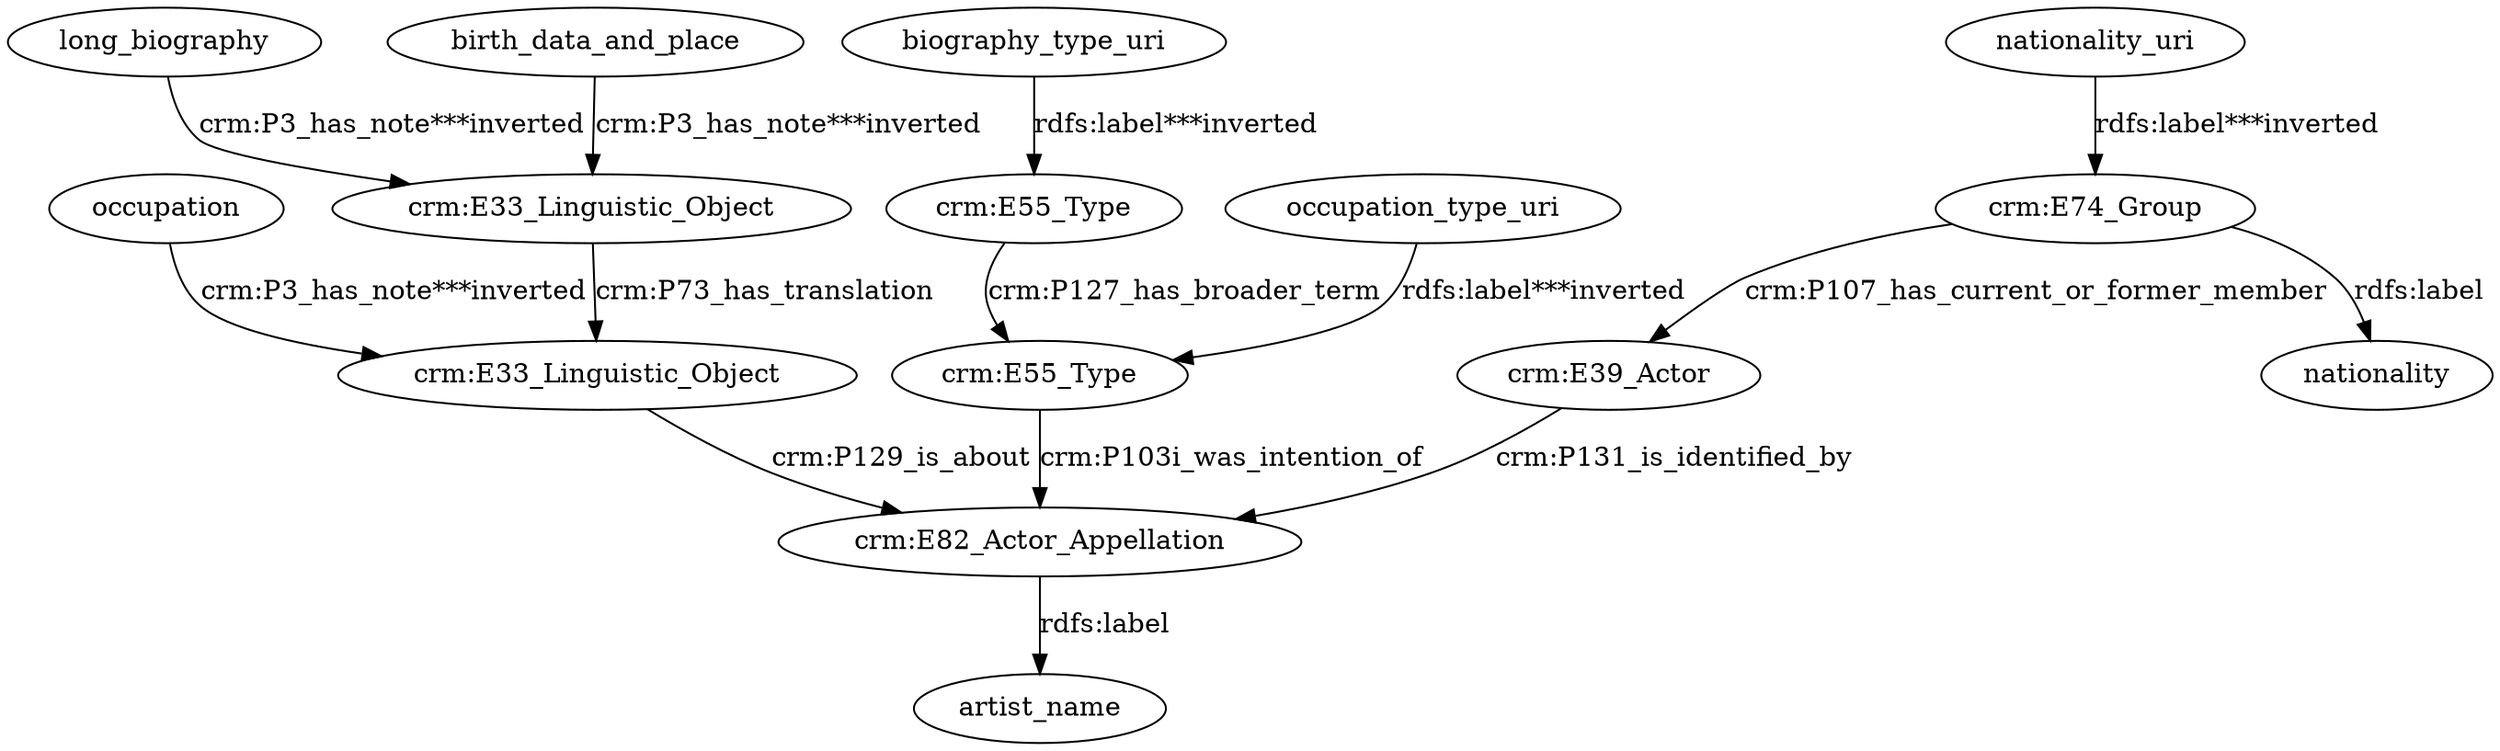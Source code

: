 digraph {
  biography_type_uri [type=attribute_name,label=biography_type_uri]
  "crm:E55_Type1" [type=class_uri,label="crm:E55_Type"]
  birth_data_and_place [type=attribute_name,label=birth_data_and_place]
  "crm:E33_Linguistic_Object1" [type=class_uri,label="crm:E33_Linguistic_Object"]
  "crm:E33_Linguistic_Object2" [type=class_uri,label="crm:E33_Linguistic_Object"]
  "crm:E82_Actor_Appellation1" [type=class_uri,label="crm:E82_Actor_Appellation"]
  "crm:E39_Actor" [type=class_uri,label="crm:E39_Actor"]
  "crm:E55_Type2" [type=class_uri,label="crm:E55_Type"]
  "crm:E74_Group1" [type=class_uri,label="crm:E74_Group"]
  nationality [type=attribute_name,label=nationality]
  artist_name [type=attribute_name,label=artist_name]
  long_biography [type=attribute_name,label=long_biography]
  nationality_uri [type=attribute_name,label=nationality_uri]
  occupation [type=attribute_name,label=occupation]
  occupation_type_uri [type=attribute_name,label=occupation_type_uri]
  biography_type_uri -> "crm:E55_Type1" [type=st_property_uri,label="rdfs:label***inverted",weight=1]
  birth_data_and_place -> "crm:E33_Linguistic_Object1" [type=st_property_uri,label="crm:P3_has_note***inverted",weight=1]
  "crm:E33_Linguistic_Object1" -> "crm:E33_Linguistic_Object2" [label="crm:P73_has_translation",type=direct_property_uri,weight=1]
  "crm:E33_Linguistic_Object2" -> "crm:E82_Actor_Appellation1" [label="crm:P129_is_about",type=inherited,weight=4]
  "crm:E39_Actor" -> "crm:E82_Actor_Appellation1" [label="crm:P131_is_identified_by",type=direct_property_uri,weight=1]
  "crm:E55_Type1" -> "crm:E55_Type2" [label="crm:P127_has_broader_term",type=direct_property_uri,weight=1]
  "crm:E55_Type2" -> "crm:E82_Actor_Appellation1" [label="crm:P103i_was_intention_of",type=inherited,weight=4]
  "crm:E74_Group1" -> "crm:E39_Actor" [label="crm:P107_has_current_or_former_member",type=direct_property_uri,weight=1]
  "crm:E74_Group1" -> nationality [label="rdfs:label",type=st_property_uri]
  "crm:E82_Actor_Appellation1" -> artist_name [label="rdfs:label",type=st_property_uri]
  long_biography -> "crm:E33_Linguistic_Object1" [type=st_property_uri,label="crm:P3_has_note***inverted",weight=1]
  nationality_uri -> "crm:E74_Group1" [type=st_property_uri,label="rdfs:label***inverted",weight=1]
  occupation -> "crm:E33_Linguistic_Object2" [type=st_property_uri,label="crm:P3_has_note***inverted",weight=1]
  occupation_type_uri -> "crm:E55_Type2" [type=st_property_uri,label="rdfs:label***inverted",weight=1]
}
